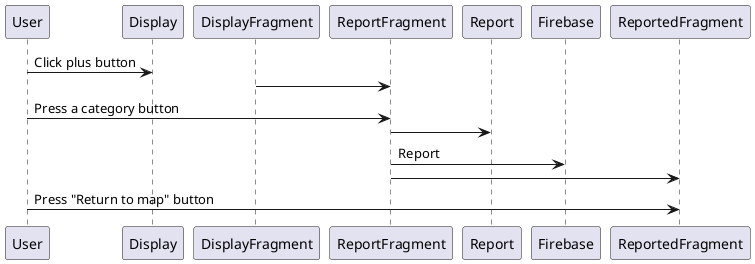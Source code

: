 @startuml
User -> Display: Click plus button
DisplayFragment -> ReportFragment
User -> ReportFragment: Press a category button
ReportFragment -> Report
ReportFragment -> Firebase: Report
ReportFragment -> ReportedFragment
User -> ReportedFragment: Press "Return to map" button
@enduml